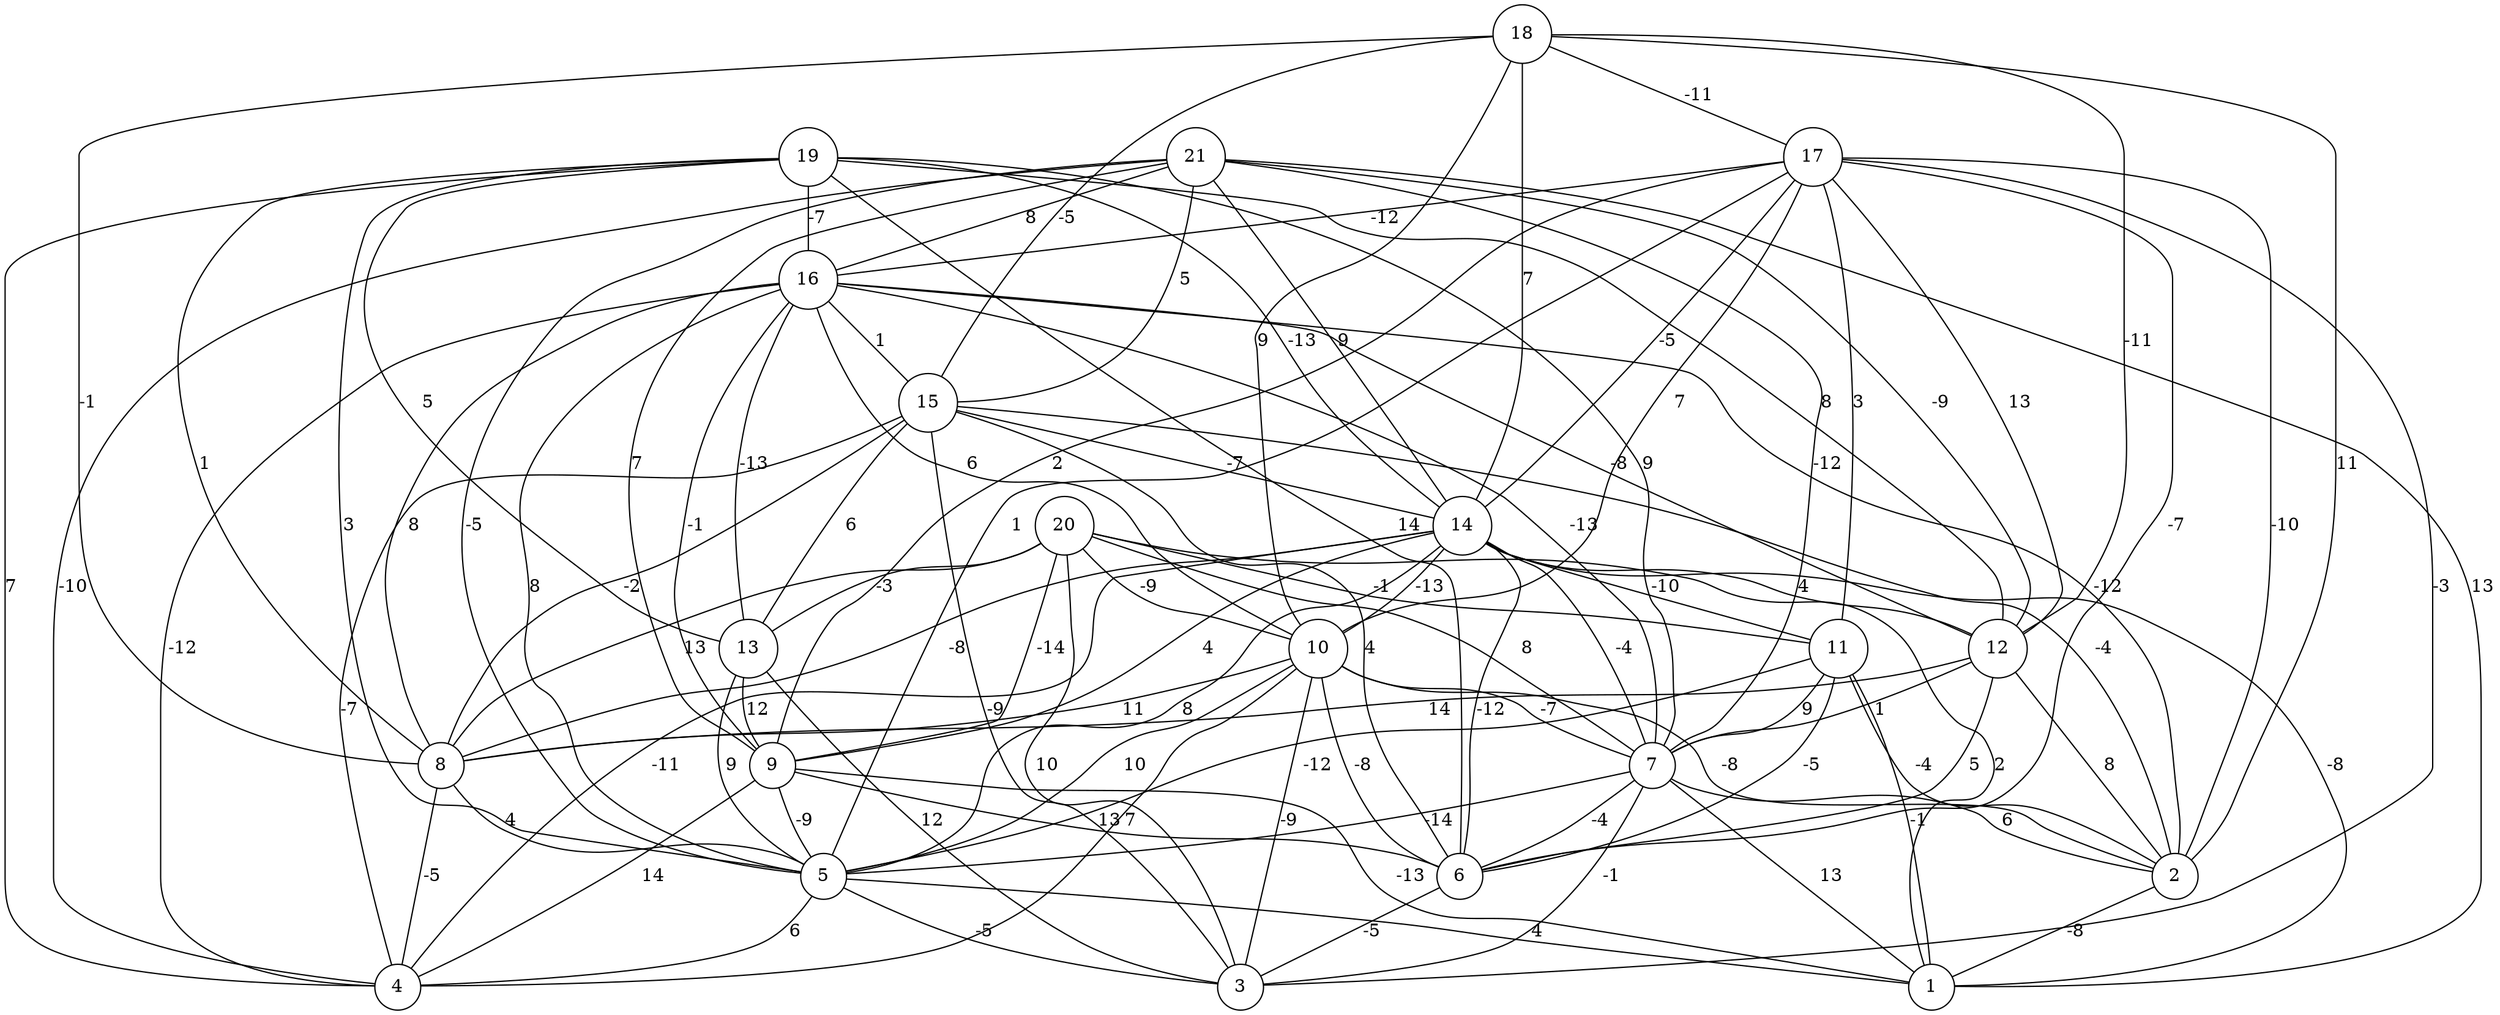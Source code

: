 graph { 
	 fontname="Helvetica,Arial,sans-serif" 
	 node [shape = circle]; 
	 21 -- 1 [label = "13"];
	 21 -- 4 [label = "-10"];
	 21 -- 5 [label = "-5"];
	 21 -- 7 [label = "-12"];
	 21 -- 9 [label = "7"];
	 21 -- 12 [label = "-9"];
	 21 -- 14 [label = "9"];
	 21 -- 15 [label = "5"];
	 21 -- 16 [label = "8"];
	 20 -- 1 [label = "2"];
	 20 -- 3 [label = "10"];
	 20 -- 7 [label = "8"];
	 20 -- 8 [label = "13"];
	 20 -- 9 [label = "-14"];
	 20 -- 10 [label = "-9"];
	 20 -- 11 [label = "-1"];
	 20 -- 13 [label = "-3"];
	 19 -- 4 [label = "7"];
	 19 -- 5 [label = "3"];
	 19 -- 6 [label = "14"];
	 19 -- 7 [label = "9"];
	 19 -- 8 [label = "1"];
	 19 -- 12 [label = "8"];
	 19 -- 13 [label = "5"];
	 19 -- 14 [label = "-13"];
	 19 -- 16 [label = "-7"];
	 18 -- 2 [label = "11"];
	 18 -- 8 [label = "-1"];
	 18 -- 10 [label = "9"];
	 18 -- 12 [label = "-11"];
	 18 -- 14 [label = "7"];
	 18 -- 15 [label = "-5"];
	 18 -- 17 [label = "-11"];
	 17 -- 2 [label = "-10"];
	 17 -- 3 [label = "-3"];
	 17 -- 5 [label = "1"];
	 17 -- 6 [label = "-7"];
	 17 -- 9 [label = "2"];
	 17 -- 10 [label = "7"];
	 17 -- 11 [label = "3"];
	 17 -- 12 [label = "13"];
	 17 -- 14 [label = "-5"];
	 17 -- 16 [label = "-12"];
	 16 -- 2 [label = "-12"];
	 16 -- 4 [label = "-12"];
	 16 -- 5 [label = "8"];
	 16 -- 7 [label = "-13"];
	 16 -- 8 [label = "8"];
	 16 -- 9 [label = "-1"];
	 16 -- 10 [label = "6"];
	 16 -- 12 [label = "-8"];
	 16 -- 13 [label = "-13"];
	 16 -- 15 [label = "1"];
	 15 -- 2 [label = "-4"];
	 15 -- 3 [label = "-9"];
	 15 -- 4 [label = "-7"];
	 15 -- 6 [label = "4"];
	 15 -- 8 [label = "-2"];
	 15 -- 13 [label = "6"];
	 15 -- 14 [label = "-7"];
	 14 -- 1 [label = "-8"];
	 14 -- 4 [label = "-11"];
	 14 -- 5 [label = "8"];
	 14 -- 6 [label = "-12"];
	 14 -- 7 [label = "-4"];
	 14 -- 8 [label = "-8"];
	 14 -- 9 [label = "4"];
	 14 -- 10 [label = "-13"];
	 14 -- 11 [label = "-10"];
	 14 -- 12 [label = "4"];
	 13 -- 3 [label = "12"];
	 13 -- 5 [label = "9"];
	 13 -- 9 [label = "12"];
	 12 -- 2 [label = "8"];
	 12 -- 6 [label = "5"];
	 12 -- 7 [label = "1"];
	 12 -- 8 [label = "14"];
	 11 -- 1 [label = "-1"];
	 11 -- 2 [label = "-4"];
	 11 -- 5 [label = "-12"];
	 11 -- 6 [label = "-5"];
	 11 -- 7 [label = "9"];
	 10 -- 2 [label = "-8"];
	 10 -- 3 [label = "-9"];
	 10 -- 4 [label = "7"];
	 10 -- 5 [label = "10"];
	 10 -- 6 [label = "-8"];
	 10 -- 7 [label = "-7"];
	 10 -- 8 [label = "11"];
	 9 -- 1 [label = "-13"];
	 9 -- 4 [label = "14"];
	 9 -- 5 [label = "-9"];
	 9 -- 6 [label = "13"];
	 8 -- 4 [label = "-5"];
	 8 -- 5 [label = "4"];
	 7 -- 1 [label = "13"];
	 7 -- 2 [label = "6"];
	 7 -- 3 [label = "-1"];
	 7 -- 5 [label = "-14"];
	 7 -- 6 [label = "-4"];
	 6 -- 3 [label = "-5"];
	 5 -- 1 [label = "4"];
	 5 -- 3 [label = "-5"];
	 5 -- 4 [label = "6"];
	 2 -- 1 [label = "-8"];
	 1;
	 2;
	 3;
	 4;
	 5;
	 6;
	 7;
	 8;
	 9;
	 10;
	 11;
	 12;
	 13;
	 14;
	 15;
	 16;
	 17;
	 18;
	 19;
	 20;
	 21;
}
